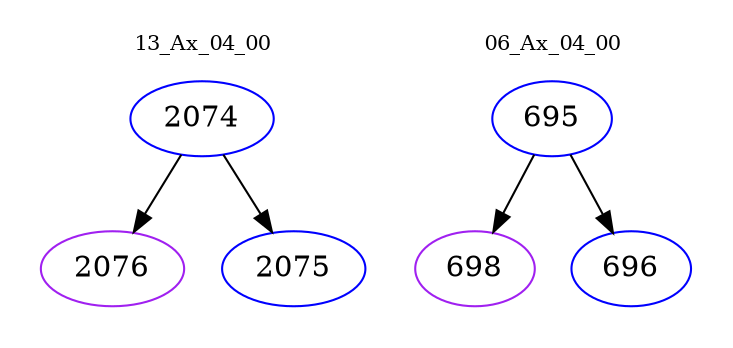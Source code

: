 digraph{
subgraph cluster_0 {
color = white
label = "13_Ax_04_00";
fontsize=10;
T0_2074 [label="2074", color="blue"]
T0_2074 -> T0_2076 [color="black"]
T0_2076 [label="2076", color="purple"]
T0_2074 -> T0_2075 [color="black"]
T0_2075 [label="2075", color="blue"]
}
subgraph cluster_1 {
color = white
label = "06_Ax_04_00";
fontsize=10;
T1_695 [label="695", color="blue"]
T1_695 -> T1_698 [color="black"]
T1_698 [label="698", color="purple"]
T1_695 -> T1_696 [color="black"]
T1_696 [label="696", color="blue"]
}
}
